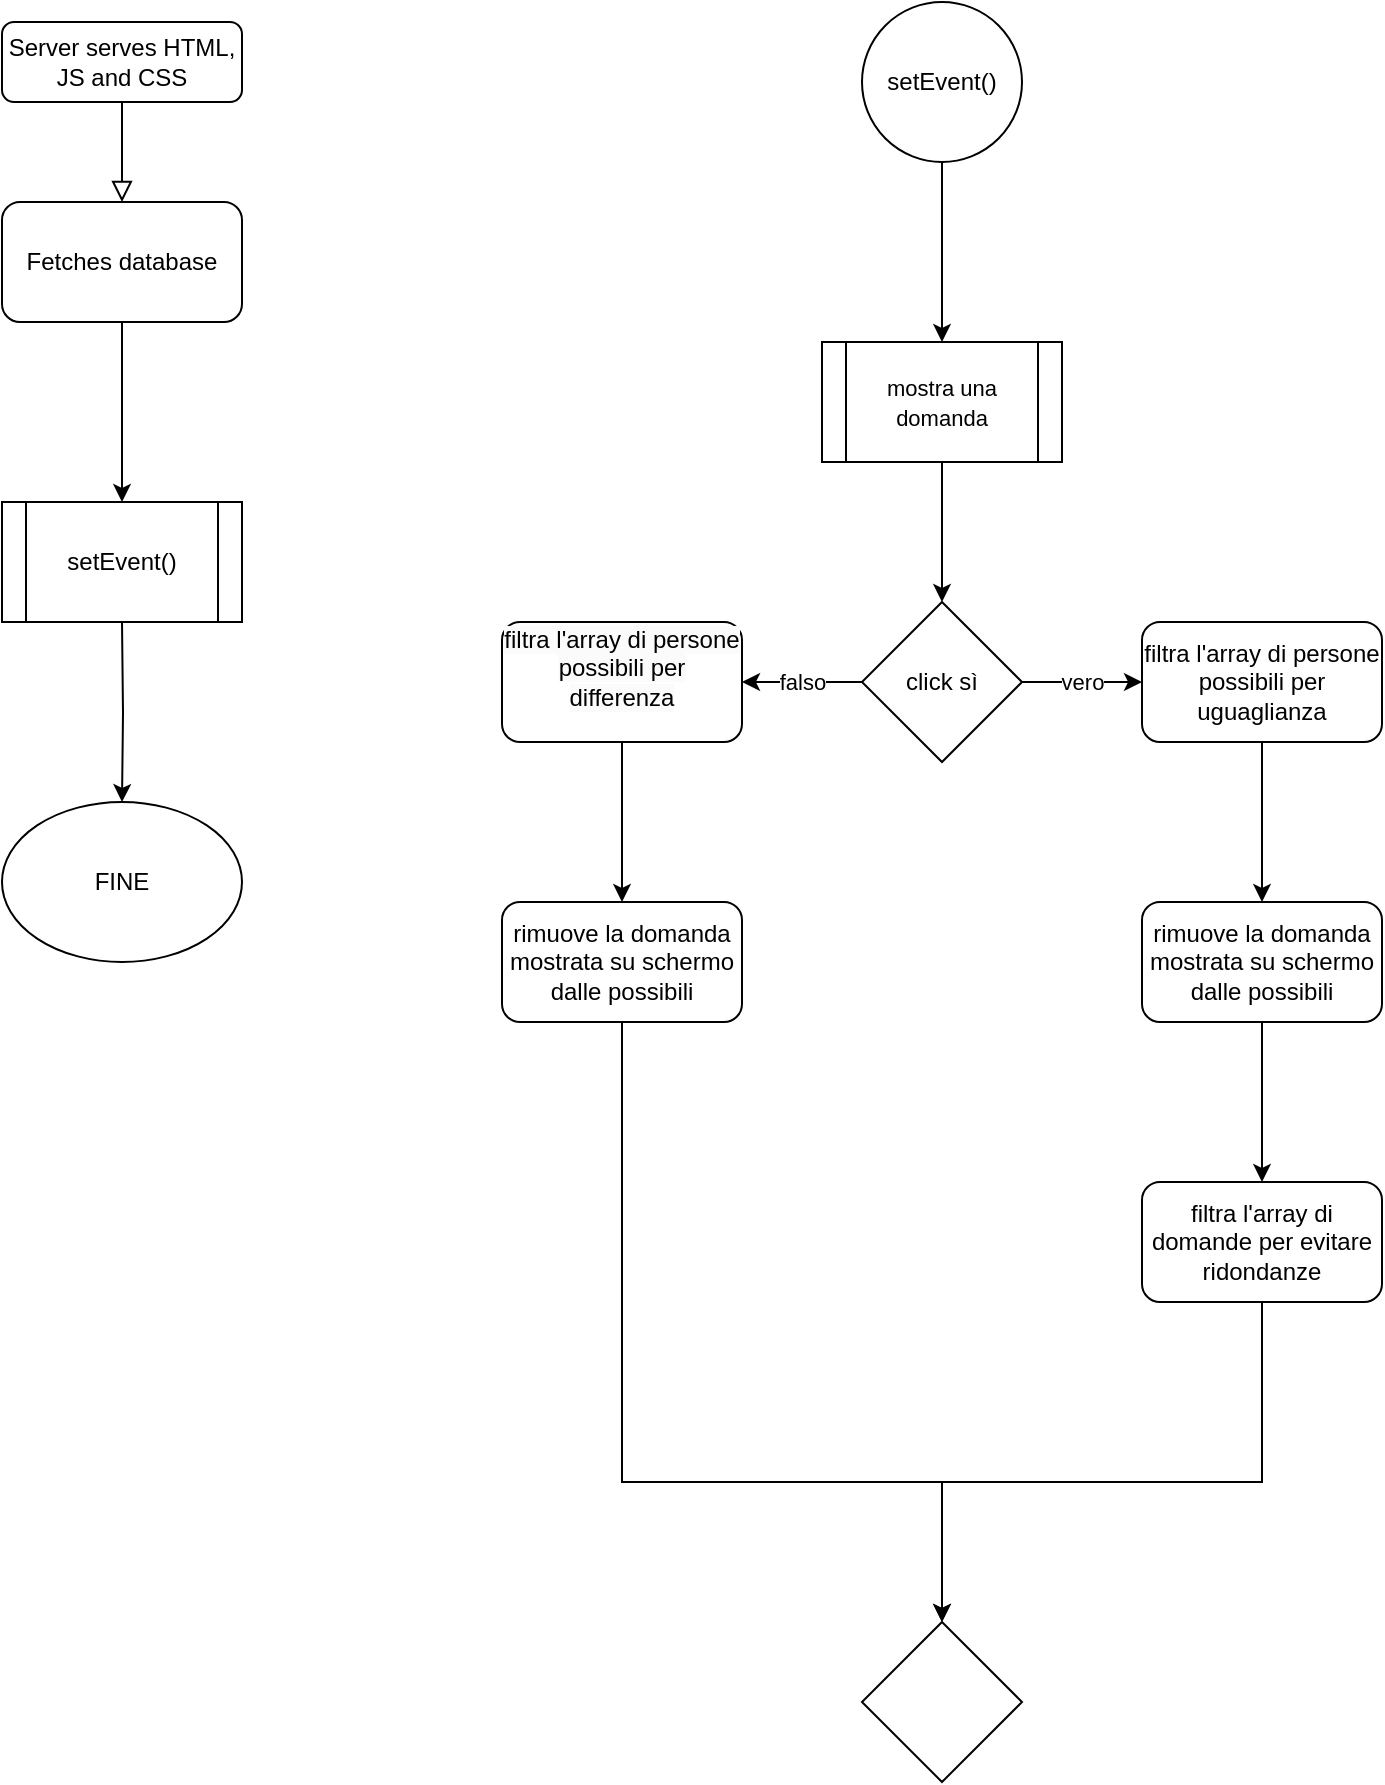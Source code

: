<mxfile version="22.1.17" type="device">
  <diagram id="C5RBs43oDa-KdzZeNtuy" name="Page-1">
    <mxGraphModel dx="1434" dy="772" grid="1" gridSize="10" guides="1" tooltips="1" connect="1" arrows="1" fold="1" page="1" pageScale="1" pageWidth="827" pageHeight="1169" math="0" shadow="0">
      <root>
        <mxCell id="WIyWlLk6GJQsqaUBKTNV-0" />
        <mxCell id="WIyWlLk6GJQsqaUBKTNV-1" parent="WIyWlLk6GJQsqaUBKTNV-0" />
        <mxCell id="WIyWlLk6GJQsqaUBKTNV-2" value="" style="rounded=0;html=1;jettySize=auto;orthogonalLoop=1;fontSize=11;endArrow=block;endFill=0;endSize=8;strokeWidth=1;shadow=0;labelBackgroundColor=none;edgeStyle=orthogonalEdgeStyle;" parent="WIyWlLk6GJQsqaUBKTNV-1" source="WIyWlLk6GJQsqaUBKTNV-3" edge="1">
          <mxGeometry relative="1" as="geometry">
            <mxPoint x="60" y="160" as="targetPoint" />
          </mxGeometry>
        </mxCell>
        <mxCell id="WIyWlLk6GJQsqaUBKTNV-3" value="Server serves HTML, JS and CSS" style="rounded=1;whiteSpace=wrap;html=1;fontSize=12;glass=0;strokeWidth=1;shadow=0;" parent="WIyWlLk6GJQsqaUBKTNV-1" vertex="1">
          <mxGeometry y="70" width="120" height="40" as="geometry" />
        </mxCell>
        <mxCell id="GkIvgU6gOqJbolOPuiuf-2" value="" style="edgeStyle=orthogonalEdgeStyle;rounded=0;orthogonalLoop=1;jettySize=auto;html=1;" edge="1" parent="WIyWlLk6GJQsqaUBKTNV-1" source="GkIvgU6gOqJbolOPuiuf-0">
          <mxGeometry relative="1" as="geometry">
            <mxPoint x="60" y="310" as="targetPoint" />
          </mxGeometry>
        </mxCell>
        <mxCell id="GkIvgU6gOqJbolOPuiuf-0" value="Fetches database" style="rounded=1;whiteSpace=wrap;html=1;" vertex="1" parent="WIyWlLk6GJQsqaUBKTNV-1">
          <mxGeometry y="160" width="120" height="60" as="geometry" />
        </mxCell>
        <mxCell id="GkIvgU6gOqJbolOPuiuf-4" style="edgeStyle=orthogonalEdgeStyle;rounded=0;orthogonalLoop=1;jettySize=auto;html=1;entryX=0.5;entryY=0;entryDx=0;entryDy=0;" edge="1" parent="WIyWlLk6GJQsqaUBKTNV-1" target="GkIvgU6gOqJbolOPuiuf-3">
          <mxGeometry relative="1" as="geometry">
            <mxPoint x="60" y="370" as="sourcePoint" />
          </mxGeometry>
        </mxCell>
        <mxCell id="GkIvgU6gOqJbolOPuiuf-3" value="FINE" style="ellipse;whiteSpace=wrap;html=1;" vertex="1" parent="WIyWlLk6GJQsqaUBKTNV-1">
          <mxGeometry y="460" width="120" height="80" as="geometry" />
        </mxCell>
        <mxCell id="GkIvgU6gOqJbolOPuiuf-5" value="setEvent()" style="shape=process;whiteSpace=wrap;html=1;backgroundOutline=1;" vertex="1" parent="WIyWlLk6GJQsqaUBKTNV-1">
          <mxGeometry y="310" width="120" height="60" as="geometry" />
        </mxCell>
        <mxCell id="GkIvgU6gOqJbolOPuiuf-10" value="" style="edgeStyle=orthogonalEdgeStyle;rounded=0;orthogonalLoop=1;jettySize=auto;html=1;" edge="1" parent="WIyWlLk6GJQsqaUBKTNV-1" source="GkIvgU6gOqJbolOPuiuf-8" target="GkIvgU6gOqJbolOPuiuf-9">
          <mxGeometry relative="1" as="geometry" />
        </mxCell>
        <mxCell id="GkIvgU6gOqJbolOPuiuf-8" value="setEvent()" style="ellipse;whiteSpace=wrap;html=1;aspect=fixed;" vertex="1" parent="WIyWlLk6GJQsqaUBKTNV-1">
          <mxGeometry x="430" y="60" width="80" height="80" as="geometry" />
        </mxCell>
        <mxCell id="GkIvgU6gOqJbolOPuiuf-12" value="" style="edgeStyle=orthogonalEdgeStyle;rounded=0;orthogonalLoop=1;jettySize=auto;html=1;" edge="1" parent="WIyWlLk6GJQsqaUBKTNV-1" source="GkIvgU6gOqJbolOPuiuf-9" target="GkIvgU6gOqJbolOPuiuf-11">
          <mxGeometry relative="1" as="geometry" />
        </mxCell>
        <mxCell id="GkIvgU6gOqJbolOPuiuf-9" value="&lt;font style=&quot;font-size: 11px;&quot;&gt;mostra una domanda&lt;/font&gt;" style="shape=process;whiteSpace=wrap;html=1;backgroundOutline=1;" vertex="1" parent="WIyWlLk6GJQsqaUBKTNV-1">
          <mxGeometry x="410" y="230" width="120" height="60" as="geometry" />
        </mxCell>
        <mxCell id="GkIvgU6gOqJbolOPuiuf-14" value="vero" style="edgeStyle=orthogonalEdgeStyle;rounded=0;orthogonalLoop=1;jettySize=auto;html=1;" edge="1" parent="WIyWlLk6GJQsqaUBKTNV-1" source="GkIvgU6gOqJbolOPuiuf-11" target="GkIvgU6gOqJbolOPuiuf-13">
          <mxGeometry relative="1" as="geometry" />
        </mxCell>
        <mxCell id="GkIvgU6gOqJbolOPuiuf-22" value="falso" style="edgeStyle=orthogonalEdgeStyle;rounded=0;orthogonalLoop=1;jettySize=auto;html=1;" edge="1" parent="WIyWlLk6GJQsqaUBKTNV-1" source="GkIvgU6gOqJbolOPuiuf-11" target="GkIvgU6gOqJbolOPuiuf-21">
          <mxGeometry relative="1" as="geometry" />
        </mxCell>
        <mxCell id="GkIvgU6gOqJbolOPuiuf-11" value="click sì" style="rhombus;whiteSpace=wrap;html=1;" vertex="1" parent="WIyWlLk6GJQsqaUBKTNV-1">
          <mxGeometry x="430" y="360" width="80" height="80" as="geometry" />
        </mxCell>
        <mxCell id="GkIvgU6gOqJbolOPuiuf-16" value="" style="edgeStyle=orthogonalEdgeStyle;rounded=0;orthogonalLoop=1;jettySize=auto;html=1;" edge="1" parent="WIyWlLk6GJQsqaUBKTNV-1" source="GkIvgU6gOqJbolOPuiuf-13" target="GkIvgU6gOqJbolOPuiuf-15">
          <mxGeometry relative="1" as="geometry" />
        </mxCell>
        <mxCell id="GkIvgU6gOqJbolOPuiuf-13" value="filtra l&#39;array di persone possibili per uguaglianza" style="rounded=1;whiteSpace=wrap;html=1;" vertex="1" parent="WIyWlLk6GJQsqaUBKTNV-1">
          <mxGeometry x="570" y="370" width="120" height="60" as="geometry" />
        </mxCell>
        <mxCell id="GkIvgU6gOqJbolOPuiuf-26" value="" style="edgeStyle=orthogonalEdgeStyle;rounded=0;orthogonalLoop=1;jettySize=auto;html=1;" edge="1" parent="WIyWlLk6GJQsqaUBKTNV-1" source="GkIvgU6gOqJbolOPuiuf-15" target="GkIvgU6gOqJbolOPuiuf-25">
          <mxGeometry relative="1" as="geometry" />
        </mxCell>
        <mxCell id="GkIvgU6gOqJbolOPuiuf-15" value="rimuove la domanda mostrata su schermo dalle possibili" style="whiteSpace=wrap;html=1;rounded=1;" vertex="1" parent="WIyWlLk6GJQsqaUBKTNV-1">
          <mxGeometry x="570" y="510" width="120" height="60" as="geometry" />
        </mxCell>
        <mxCell id="GkIvgU6gOqJbolOPuiuf-24" value="" style="edgeStyle=orthogonalEdgeStyle;rounded=0;orthogonalLoop=1;jettySize=auto;html=1;" edge="1" parent="WIyWlLk6GJQsqaUBKTNV-1" source="GkIvgU6gOqJbolOPuiuf-21" target="GkIvgU6gOqJbolOPuiuf-23">
          <mxGeometry relative="1" as="geometry" />
        </mxCell>
        <mxCell id="GkIvgU6gOqJbolOPuiuf-21" value="&#xa;&lt;span style=&quot;color: rgb(0, 0, 0); font-family: Helvetica; font-size: 12px; font-style: normal; font-variant-ligatures: normal; font-variant-caps: normal; font-weight: 400; letter-spacing: normal; orphans: 2; text-align: center; text-indent: 0px; text-transform: none; widows: 2; word-spacing: 0px; -webkit-text-stroke-width: 0px; background-color: rgb(251, 251, 251); text-decoration-thickness: initial; text-decoration-style: initial; text-decoration-color: initial; float: none; display: inline !important;&quot;&gt;filtra l&#39;array di persone possibili per differenza&lt;/span&gt;&#xa;&#xa;" style="rounded=1;whiteSpace=wrap;html=1;" vertex="1" parent="WIyWlLk6GJQsqaUBKTNV-1">
          <mxGeometry x="250" y="370" width="120" height="60" as="geometry" />
        </mxCell>
        <mxCell id="GkIvgU6gOqJbolOPuiuf-27" style="edgeStyle=orthogonalEdgeStyle;rounded=0;orthogonalLoop=1;jettySize=auto;html=1;" edge="1" parent="WIyWlLk6GJQsqaUBKTNV-1" source="GkIvgU6gOqJbolOPuiuf-23">
          <mxGeometry relative="1" as="geometry">
            <mxPoint x="470" y="870" as="targetPoint" />
            <Array as="points">
              <mxPoint x="310" y="800" />
              <mxPoint x="470" y="800" />
            </Array>
          </mxGeometry>
        </mxCell>
        <mxCell id="GkIvgU6gOqJbolOPuiuf-23" value="rimuove la domanda mostrata su schermo dalle possibili" style="whiteSpace=wrap;html=1;rounded=1;" vertex="1" parent="WIyWlLk6GJQsqaUBKTNV-1">
          <mxGeometry x="250" y="510" width="120" height="60" as="geometry" />
        </mxCell>
        <mxCell id="GkIvgU6gOqJbolOPuiuf-28" style="edgeStyle=orthogonalEdgeStyle;rounded=0;orthogonalLoop=1;jettySize=auto;html=1;" edge="1" parent="WIyWlLk6GJQsqaUBKTNV-1" source="GkIvgU6gOqJbolOPuiuf-25">
          <mxGeometry relative="1" as="geometry">
            <mxPoint x="470" y="870" as="targetPoint" />
            <Array as="points">
              <mxPoint x="630" y="800" />
              <mxPoint x="470" y="800" />
            </Array>
          </mxGeometry>
        </mxCell>
        <mxCell id="GkIvgU6gOqJbolOPuiuf-25" value="filtra l&#39;array di domande per evitare ridondanze" style="rounded=1;whiteSpace=wrap;html=1;" vertex="1" parent="WIyWlLk6GJQsqaUBKTNV-1">
          <mxGeometry x="570" y="650" width="120" height="60" as="geometry" />
        </mxCell>
        <mxCell id="GkIvgU6gOqJbolOPuiuf-29" value="" style="rhombus;whiteSpace=wrap;html=1;" vertex="1" parent="WIyWlLk6GJQsqaUBKTNV-1">
          <mxGeometry x="430" y="870" width="80" height="80" as="geometry" />
        </mxCell>
      </root>
    </mxGraphModel>
  </diagram>
</mxfile>

